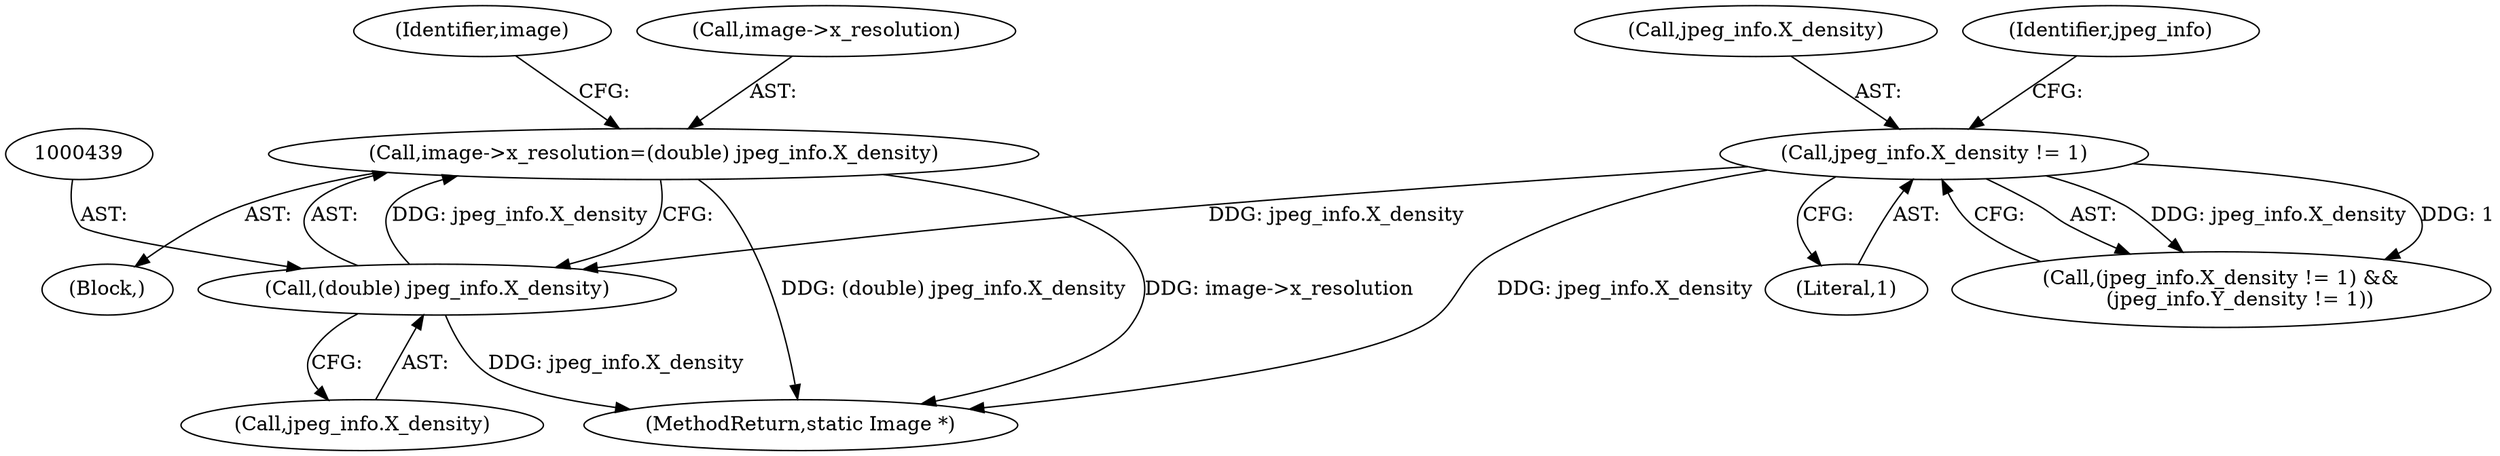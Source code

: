digraph "0_ImageMagick_58cf5bf4fade82e3b510e8f3463a967278a3e410@pointer" {
"1000434" [label="(Call,image->x_resolution=(double) jpeg_info.X_density)"];
"1000438" [label="(Call,(double) jpeg_info.X_density)"];
"1000423" [label="(Call,jpeg_info.X_density != 1)"];
"1000424" [label="(Call,jpeg_info.X_density)"];
"1000438" [label="(Call,(double) jpeg_info.X_density)"];
"1000430" [label="(Identifier,jpeg_info)"];
"1000422" [label="(Call,(jpeg_info.X_density != 1) &&\n      (jpeg_info.Y_density != 1))"];
"1000440" [label="(Call,jpeg_info.X_density)"];
"1000445" [label="(Identifier,image)"];
"1001853" [label="(MethodReturn,static Image *)"];
"1000434" [label="(Call,image->x_resolution=(double) jpeg_info.X_density)"];
"1000423" [label="(Call,jpeg_info.X_density != 1)"];
"1000433" [label="(Block,)"];
"1000435" [label="(Call,image->x_resolution)"];
"1000427" [label="(Literal,1)"];
"1000434" -> "1000433"  [label="AST: "];
"1000434" -> "1000438"  [label="CFG: "];
"1000435" -> "1000434"  [label="AST: "];
"1000438" -> "1000434"  [label="AST: "];
"1000445" -> "1000434"  [label="CFG: "];
"1000434" -> "1001853"  [label="DDG: (double) jpeg_info.X_density"];
"1000434" -> "1001853"  [label="DDG: image->x_resolution"];
"1000438" -> "1000434"  [label="DDG: jpeg_info.X_density"];
"1000438" -> "1000440"  [label="CFG: "];
"1000439" -> "1000438"  [label="AST: "];
"1000440" -> "1000438"  [label="AST: "];
"1000438" -> "1001853"  [label="DDG: jpeg_info.X_density"];
"1000423" -> "1000438"  [label="DDG: jpeg_info.X_density"];
"1000423" -> "1000422"  [label="AST: "];
"1000423" -> "1000427"  [label="CFG: "];
"1000424" -> "1000423"  [label="AST: "];
"1000427" -> "1000423"  [label="AST: "];
"1000430" -> "1000423"  [label="CFG: "];
"1000422" -> "1000423"  [label="CFG: "];
"1000423" -> "1001853"  [label="DDG: jpeg_info.X_density"];
"1000423" -> "1000422"  [label="DDG: jpeg_info.X_density"];
"1000423" -> "1000422"  [label="DDG: 1"];
}
